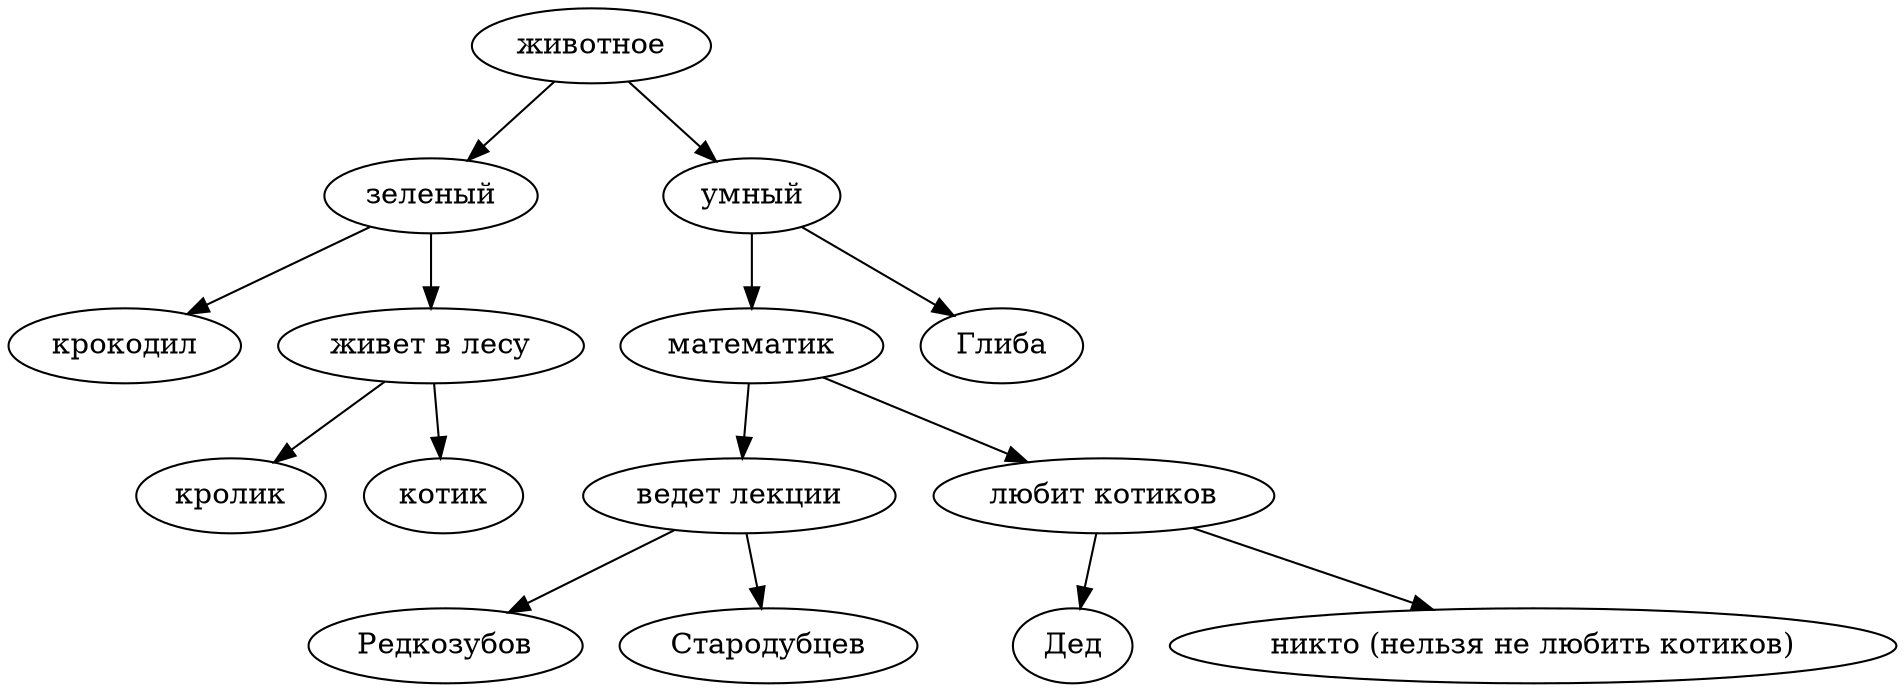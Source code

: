 Digraph{
"животное"->"зеленый";
"животное"->"умный";
"зеленый"->"крокодил";
"зеленый"->"живет в лесу";
"живет в лесу"->"кролик";
"живет в лесу"->"котик";
"умный"->"математик";
"умный"->"Глиба";
"математик"->"ведет лекции";
"математик"->"любит котиков";
"ведет лекции"->"Редкозубов";
"ведет лекции"->"Стародубцев";
"любит котиков"->"Дед";
"любит котиков"->"никто (нельзя не любить котиков)";
}